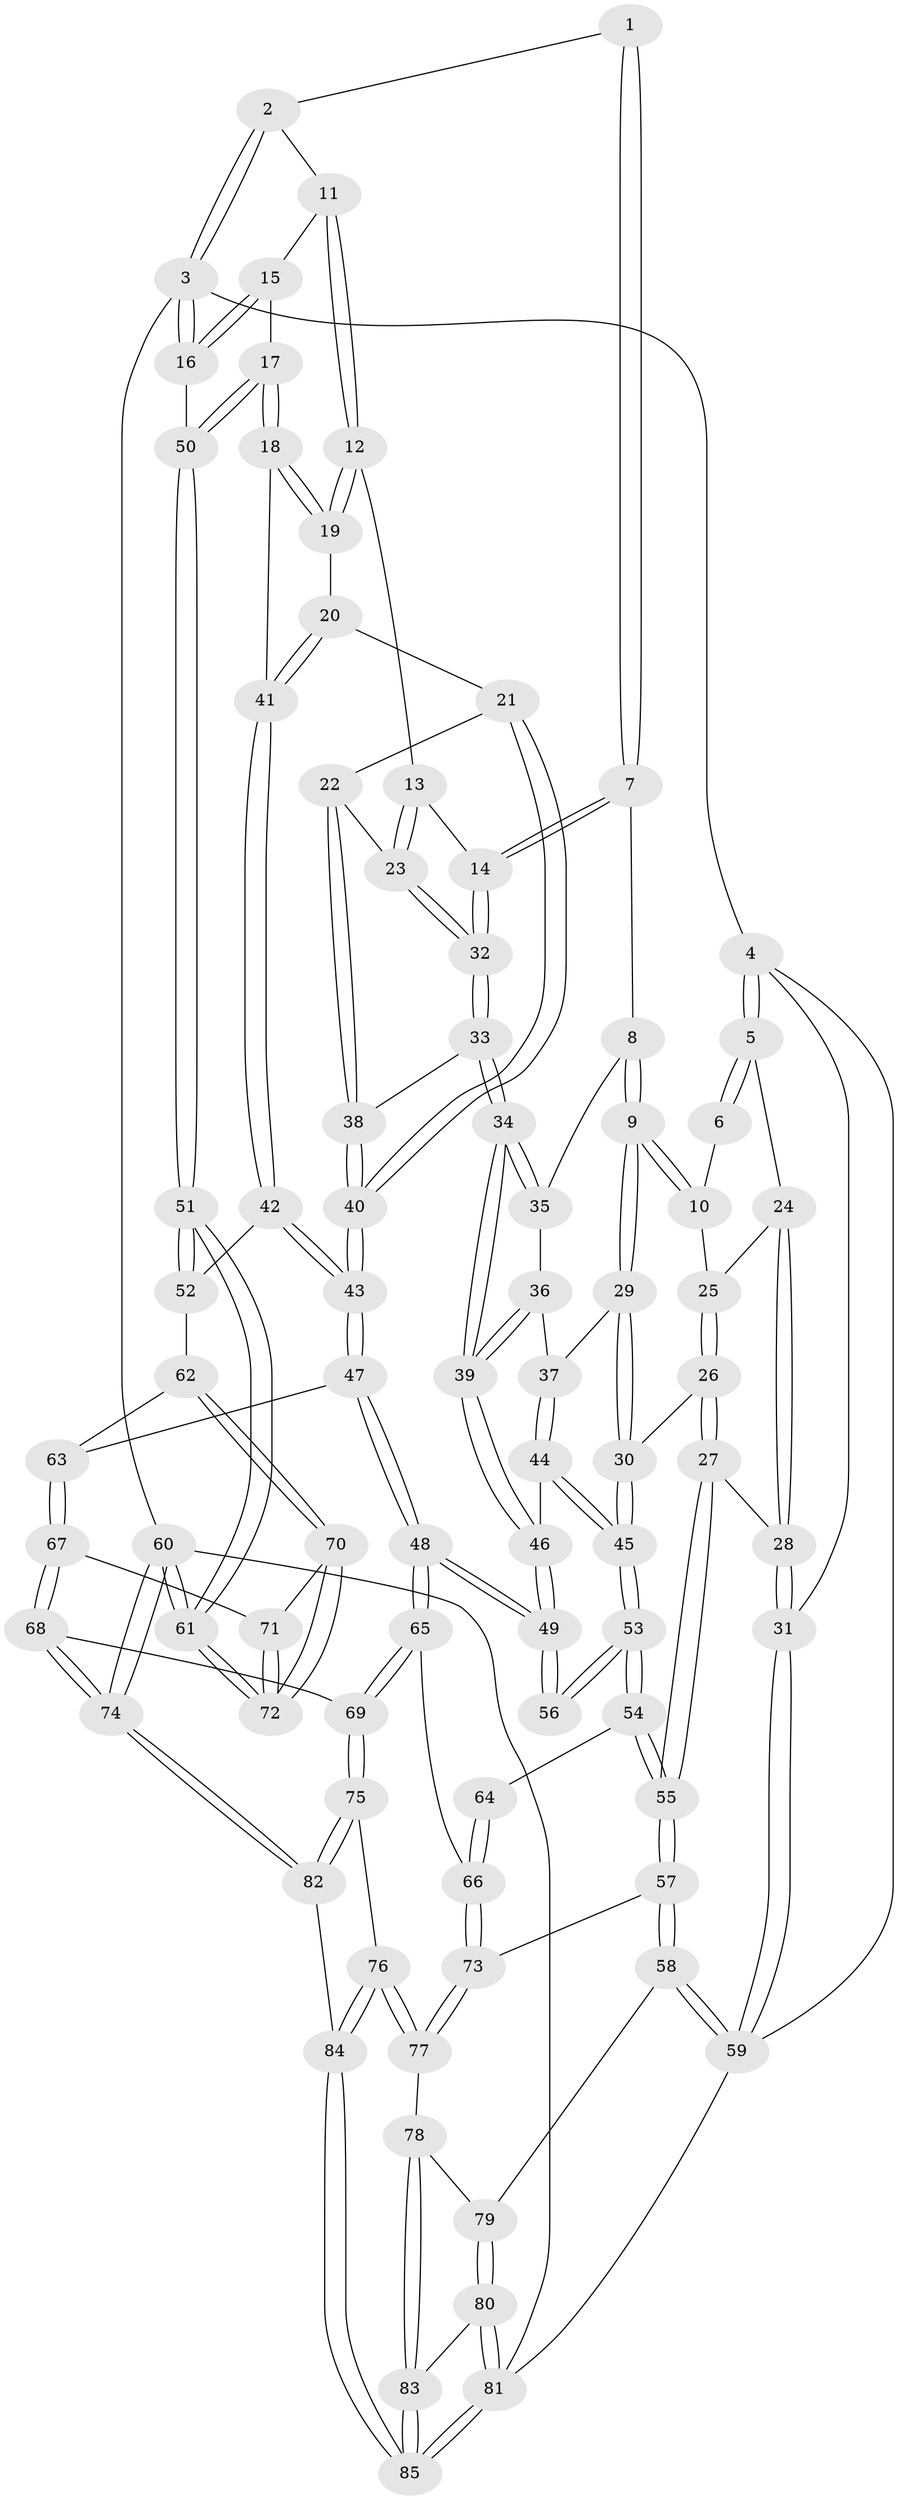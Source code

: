 // Generated by graph-tools (version 1.1) at 2025/11/02/27/25 16:11:54]
// undirected, 85 vertices, 209 edges
graph export_dot {
graph [start="1"]
  node [color=gray90,style=filled];
  1 [pos="+0.5684232309670416+0"];
  2 [pos="+0.8577916765926268+0"];
  3 [pos="+1+0"];
  4 [pos="+0+0"];
  5 [pos="+0+0"];
  6 [pos="+0.34952032828738594+0"];
  7 [pos="+0.5664079293967088+0"];
  8 [pos="+0.3905945493907328+0.09727806452542392"];
  9 [pos="+0.3537366277788446+0.10452052610830816"];
  10 [pos="+0.3286700016777153+0.07636623383388107"];
  11 [pos="+0.8717553208788634+0.011263042357419545"];
  12 [pos="+0.8447637578038923+0.05283473883176135"];
  13 [pos="+0.8160903803076627+0.0647328030901058"];
  14 [pos="+0.5915768746321792+0.013496402885739538"];
  15 [pos="+0.9059159545118585+0.033490627031069864"];
  16 [pos="+1+0"];
  17 [pos="+1+0.21410277289219692"];
  18 [pos="+1+0.22165446643474532"];
  19 [pos="+0.8519833448389249+0.07883928975025367"];
  20 [pos="+0.8603150129140216+0.2159933542795644"];
  21 [pos="+0.8517231278466763+0.21555150407238052"];
  22 [pos="+0.7861292975153312+0.1688414136315103"];
  23 [pos="+0.7647878380426094+0.1391190084407157"];
  24 [pos="+0.06686411787794606+0"];
  25 [pos="+0.11336192495975096+0"];
  26 [pos="+0.17671589543110225+0.24516586871851648"];
  27 [pos="+0.0722858384391852+0.34154764962326417"];
  28 [pos="+0.005587121612303667+0.3426681386551114"];
  29 [pos="+0.2873316722001542+0.21393214229423782"];
  30 [pos="+0.17743841174650832+0.24518183556913745"];
  31 [pos="+0+0.3506417200417405"];
  32 [pos="+0.6126125958943096+0.12578285507626744"];
  33 [pos="+0.5985153010521916+0.20990574974805976"];
  34 [pos="+0.588440552247095+0.21899570164740223"];
  35 [pos="+0.4115139757654114+0.12963087959309266"];
  36 [pos="+0.42933787874778073+0.18709904651691472"];
  37 [pos="+0.3841981554154808+0.26843911972698875"];
  38 [pos="+0.6847073164494988+0.2583759164591141"];
  39 [pos="+0.5865478108212814+0.22113641773268833"];
  40 [pos="+0.720616627006721+0.287279258721509"];
  41 [pos="+0.9361782219589017+0.25490611911180516"];
  42 [pos="+0.8837795214500844+0.35864352037035396"];
  43 [pos="+0.7681264180351952+0.43006439826656656"];
  44 [pos="+0.44066946899169585+0.33264167712355946"];
  45 [pos="+0.35677562448786265+0.4260432955699448"];
  46 [pos="+0.5199062494841626+0.32664464596170734"];
  47 [pos="+0.7629655975712083+0.4420491515309629"];
  48 [pos="+0.6331403922102745+0.5053543875198415"];
  49 [pos="+0.6073317839053363+0.486141431782133"];
  50 [pos="+1+0.21293388631127366"];
  51 [pos="+1+0.483389336653425"];
  52 [pos="+0.9944662108398774+0.46606457479825164"];
  53 [pos="+0.3507591170801243+0.4474725923691084"];
  54 [pos="+0.27795407258400073+0.5577861070969261"];
  55 [pos="+0.240227230739728+0.5987397943047396"];
  56 [pos="+0.5144155387912812+0.5030190131887067"];
  57 [pos="+0.2373278066286721+0.6269236285303799"];
  58 [pos="+0.06567765280818771+0.7379546227852324"];
  59 [pos="+0+0.7639712972112076"];
  60 [pos="+1+1"];
  61 [pos="+1+0.7081757774603545"];
  62 [pos="+0.894490133352933+0.5301246904973794"];
  63 [pos="+0.7881385649066983+0.46786439757648746"];
  64 [pos="+0.46817162879720153+0.5391568212463111"];
  65 [pos="+0.622697807925656+0.6846893421611934"];
  66 [pos="+0.4576159374707185+0.6993529640696104"];
  67 [pos="+0.819056778149801+0.6954718681297365"];
  68 [pos="+0.7489215857989762+0.7769074426327685"];
  69 [pos="+0.6914594969712012+0.7626988894967474"];
  70 [pos="+0.9023036598189733+0.5646308849156957"];
  71 [pos="+0.8354862588007586+0.684627016938736"];
  72 [pos="+1+0.6653260166633977"];
  73 [pos="+0.36845862355740927+0.7209416413178257"];
  74 [pos="+1+1"];
  75 [pos="+0.6093470023312568+0.86871194219383"];
  76 [pos="+0.39819426316489215+0.8758356440358714"];
  77 [pos="+0.37809735255401294+0.8280146826256878"];
  78 [pos="+0.2135098893294694+0.9037501481108892"];
  79 [pos="+0.13564302028013503+0.8511233315101175"];
  80 [pos="+0.12701822231419224+0.9341777155439485"];
  81 [pos="+0+1"];
  82 [pos="+0.5577457154698532+1"];
  83 [pos="+0.26633719722561855+1"];
  84 [pos="+0.38827776010901993+1"];
  85 [pos="+0.33684251522455044+1"];
  1 -- 2;
  1 -- 7;
  1 -- 7;
  2 -- 3;
  2 -- 3;
  2 -- 11;
  3 -- 4;
  3 -- 16;
  3 -- 16;
  3 -- 60;
  4 -- 5;
  4 -- 5;
  4 -- 31;
  4 -- 59;
  5 -- 6;
  5 -- 6;
  5 -- 24;
  6 -- 10;
  7 -- 8;
  7 -- 14;
  7 -- 14;
  8 -- 9;
  8 -- 9;
  8 -- 35;
  9 -- 10;
  9 -- 10;
  9 -- 29;
  9 -- 29;
  10 -- 25;
  11 -- 12;
  11 -- 12;
  11 -- 15;
  12 -- 13;
  12 -- 19;
  12 -- 19;
  13 -- 14;
  13 -- 23;
  13 -- 23;
  14 -- 32;
  14 -- 32;
  15 -- 16;
  15 -- 16;
  15 -- 17;
  16 -- 50;
  17 -- 18;
  17 -- 18;
  17 -- 50;
  17 -- 50;
  18 -- 19;
  18 -- 19;
  18 -- 41;
  19 -- 20;
  20 -- 21;
  20 -- 41;
  20 -- 41;
  21 -- 22;
  21 -- 40;
  21 -- 40;
  22 -- 23;
  22 -- 38;
  22 -- 38;
  23 -- 32;
  23 -- 32;
  24 -- 25;
  24 -- 28;
  24 -- 28;
  25 -- 26;
  25 -- 26;
  26 -- 27;
  26 -- 27;
  26 -- 30;
  27 -- 28;
  27 -- 55;
  27 -- 55;
  28 -- 31;
  28 -- 31;
  29 -- 30;
  29 -- 30;
  29 -- 37;
  30 -- 45;
  30 -- 45;
  31 -- 59;
  31 -- 59;
  32 -- 33;
  32 -- 33;
  33 -- 34;
  33 -- 34;
  33 -- 38;
  34 -- 35;
  34 -- 35;
  34 -- 39;
  34 -- 39;
  35 -- 36;
  36 -- 37;
  36 -- 39;
  36 -- 39;
  37 -- 44;
  37 -- 44;
  38 -- 40;
  38 -- 40;
  39 -- 46;
  39 -- 46;
  40 -- 43;
  40 -- 43;
  41 -- 42;
  41 -- 42;
  42 -- 43;
  42 -- 43;
  42 -- 52;
  43 -- 47;
  43 -- 47;
  44 -- 45;
  44 -- 45;
  44 -- 46;
  45 -- 53;
  45 -- 53;
  46 -- 49;
  46 -- 49;
  47 -- 48;
  47 -- 48;
  47 -- 63;
  48 -- 49;
  48 -- 49;
  48 -- 65;
  48 -- 65;
  49 -- 56;
  49 -- 56;
  50 -- 51;
  50 -- 51;
  51 -- 52;
  51 -- 52;
  51 -- 61;
  51 -- 61;
  52 -- 62;
  53 -- 54;
  53 -- 54;
  53 -- 56;
  53 -- 56;
  54 -- 55;
  54 -- 55;
  54 -- 64;
  55 -- 57;
  55 -- 57;
  57 -- 58;
  57 -- 58;
  57 -- 73;
  58 -- 59;
  58 -- 59;
  58 -- 79;
  59 -- 81;
  60 -- 61;
  60 -- 61;
  60 -- 74;
  60 -- 74;
  60 -- 81;
  61 -- 72;
  61 -- 72;
  62 -- 63;
  62 -- 70;
  62 -- 70;
  63 -- 67;
  63 -- 67;
  64 -- 66;
  64 -- 66;
  65 -- 66;
  65 -- 69;
  65 -- 69;
  66 -- 73;
  66 -- 73;
  67 -- 68;
  67 -- 68;
  67 -- 71;
  68 -- 69;
  68 -- 74;
  68 -- 74;
  69 -- 75;
  69 -- 75;
  70 -- 71;
  70 -- 72;
  70 -- 72;
  71 -- 72;
  71 -- 72;
  73 -- 77;
  73 -- 77;
  74 -- 82;
  74 -- 82;
  75 -- 76;
  75 -- 82;
  75 -- 82;
  76 -- 77;
  76 -- 77;
  76 -- 84;
  76 -- 84;
  77 -- 78;
  78 -- 79;
  78 -- 83;
  78 -- 83;
  79 -- 80;
  79 -- 80;
  80 -- 81;
  80 -- 81;
  80 -- 83;
  81 -- 85;
  81 -- 85;
  82 -- 84;
  83 -- 85;
  83 -- 85;
  84 -- 85;
  84 -- 85;
}
